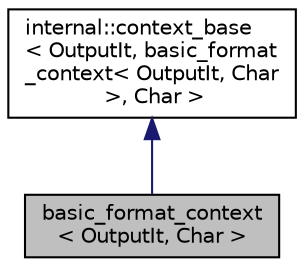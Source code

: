 digraph "basic_format_context&lt; OutputIt, Char &gt;"
{
  edge [fontname="Helvetica",fontsize="10",labelfontname="Helvetica",labelfontsize="10"];
  node [fontname="Helvetica",fontsize="10",shape=record];
  Node1 [label="basic_format_context\l\< OutputIt, Char \>",height=0.2,width=0.4,color="black", fillcolor="grey75", style="filled" fontcolor="black"];
  Node2 -> Node1 [dir="back",color="midnightblue",fontsize="10",style="solid",fontname="Helvetica"];
  Node2 [label="internal::context_base\l\< OutputIt, basic_format\l_context\< OutputIt, Char\l \>, Char \>",height=0.2,width=0.4,color="black", fillcolor="white", style="filled",URL="$classinternal_1_1context__base.html"];
}
